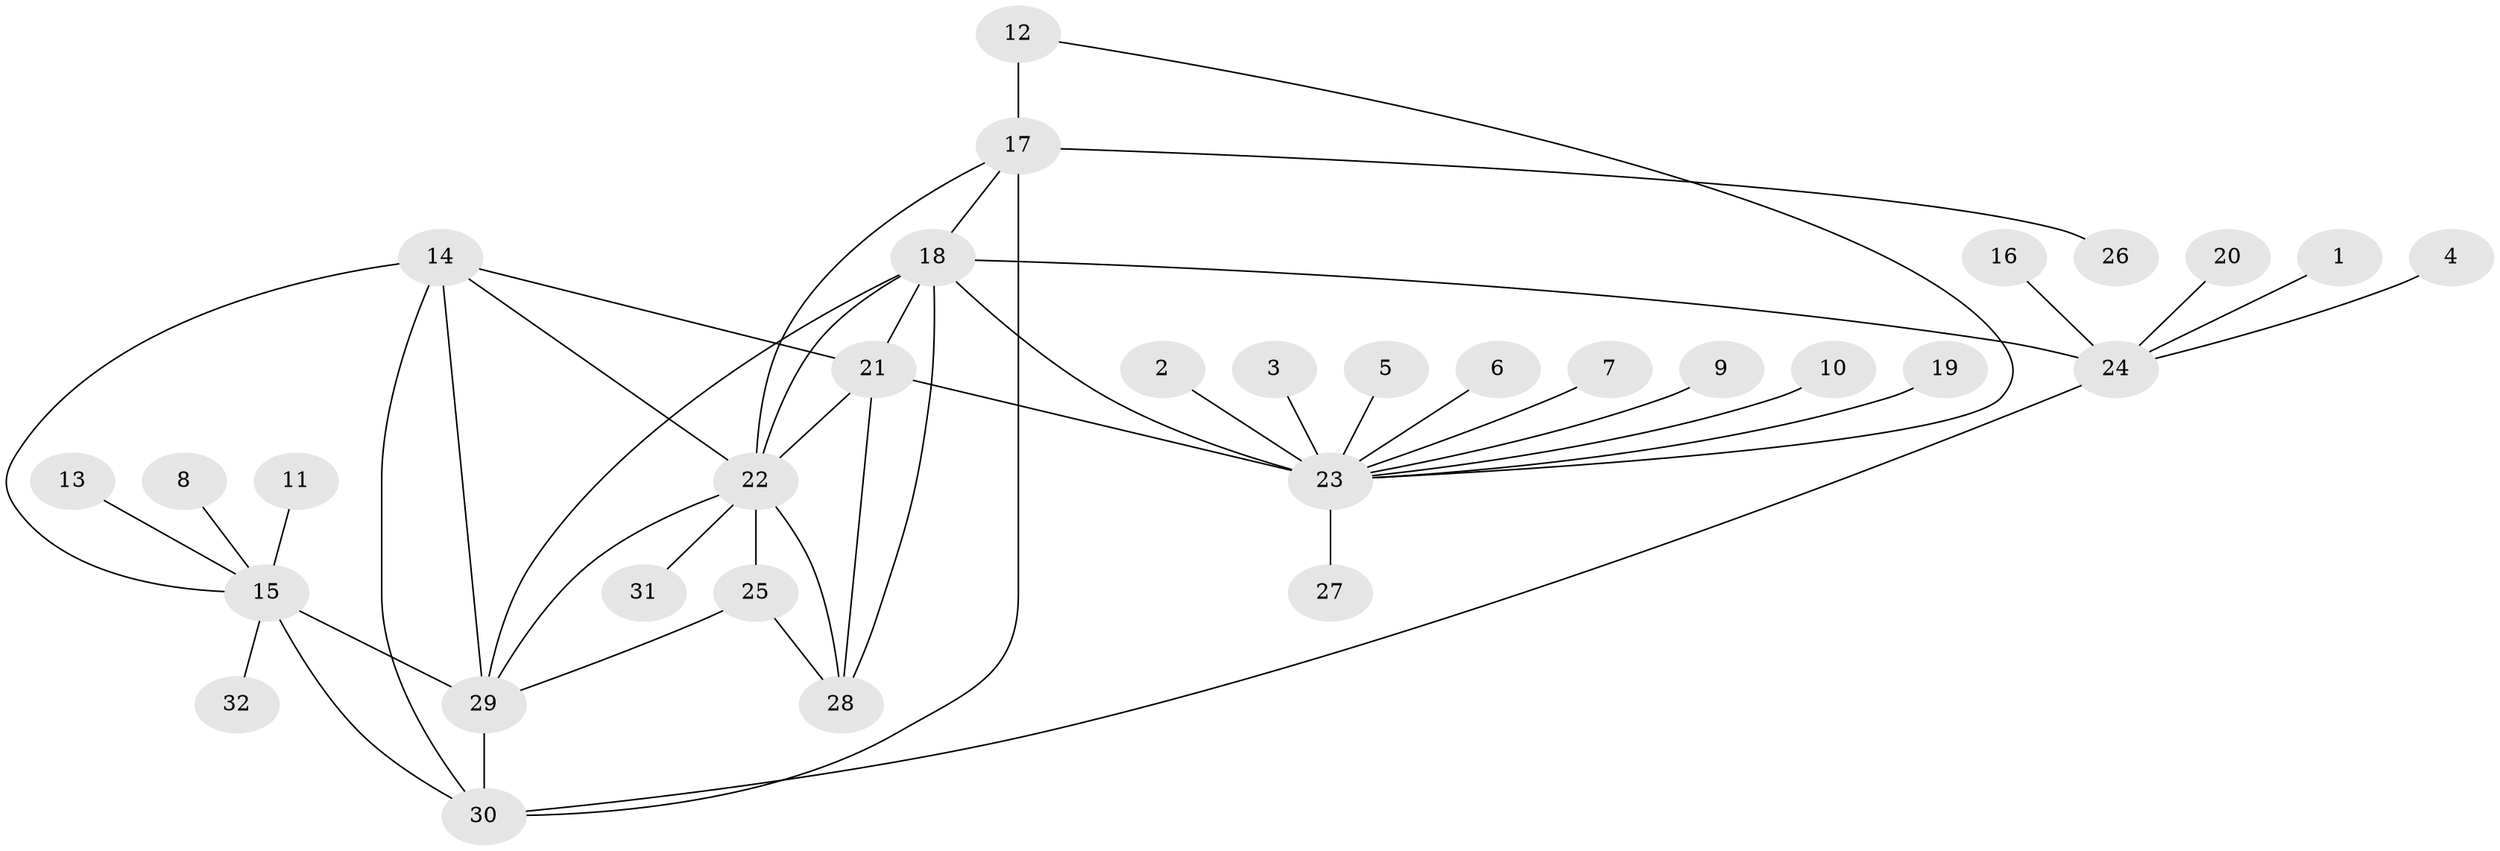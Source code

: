 // original degree distribution, {8: 0.07547169811320754, 12: 0.009433962264150943, 7: 0.03773584905660377, 9: 0.03773584905660377, 6: 0.02830188679245283, 4: 0.03773584905660377, 14: 0.009433962264150943, 5: 0.018867924528301886, 1: 0.5943396226415094, 2: 0.12264150943396226, 3: 0.02830188679245283}
// Generated by graph-tools (version 1.1) at 2025/37/03/04/25 23:37:35]
// undirected, 32 vertices, 47 edges
graph export_dot {
  node [color=gray90,style=filled];
  1;
  2;
  3;
  4;
  5;
  6;
  7;
  8;
  9;
  10;
  11;
  12;
  13;
  14;
  15;
  16;
  17;
  18;
  19;
  20;
  21;
  22;
  23;
  24;
  25;
  26;
  27;
  28;
  29;
  30;
  31;
  32;
  1 -- 24 [weight=1.0];
  2 -- 23 [weight=1.0];
  3 -- 23 [weight=1.0];
  4 -- 24 [weight=1.0];
  5 -- 23 [weight=1.0];
  6 -- 23 [weight=1.0];
  7 -- 23 [weight=1.0];
  8 -- 15 [weight=1.0];
  9 -- 23 [weight=1.0];
  10 -- 23 [weight=1.0];
  11 -- 15 [weight=1.0];
  12 -- 17 [weight=4.0];
  12 -- 23 [weight=1.0];
  13 -- 15 [weight=1.0];
  14 -- 15 [weight=1.0];
  14 -- 21 [weight=1.0];
  14 -- 22 [weight=1.0];
  14 -- 29 [weight=2.0];
  14 -- 30 [weight=1.0];
  15 -- 29 [weight=2.0];
  15 -- 30 [weight=1.0];
  15 -- 32 [weight=1.0];
  16 -- 24 [weight=1.0];
  17 -- 18 [weight=1.0];
  17 -- 22 [weight=1.0];
  17 -- 26 [weight=1.0];
  17 -- 30 [weight=2.0];
  18 -- 21 [weight=1.0];
  18 -- 22 [weight=1.0];
  18 -- 23 [weight=1.0];
  18 -- 24 [weight=6.0];
  18 -- 28 [weight=1.0];
  18 -- 29 [weight=1.0];
  19 -- 23 [weight=1.0];
  20 -- 24 [weight=1.0];
  21 -- 22 [weight=1.0];
  21 -- 23 [weight=4.0];
  21 -- 28 [weight=1.0];
  22 -- 25 [weight=3.0];
  22 -- 28 [weight=3.0];
  22 -- 29 [weight=1.0];
  22 -- 31 [weight=1.0];
  23 -- 27 [weight=1.0];
  24 -- 30 [weight=1.0];
  25 -- 28 [weight=1.0];
  25 -- 29 [weight=1.0];
  29 -- 30 [weight=2.0];
}
